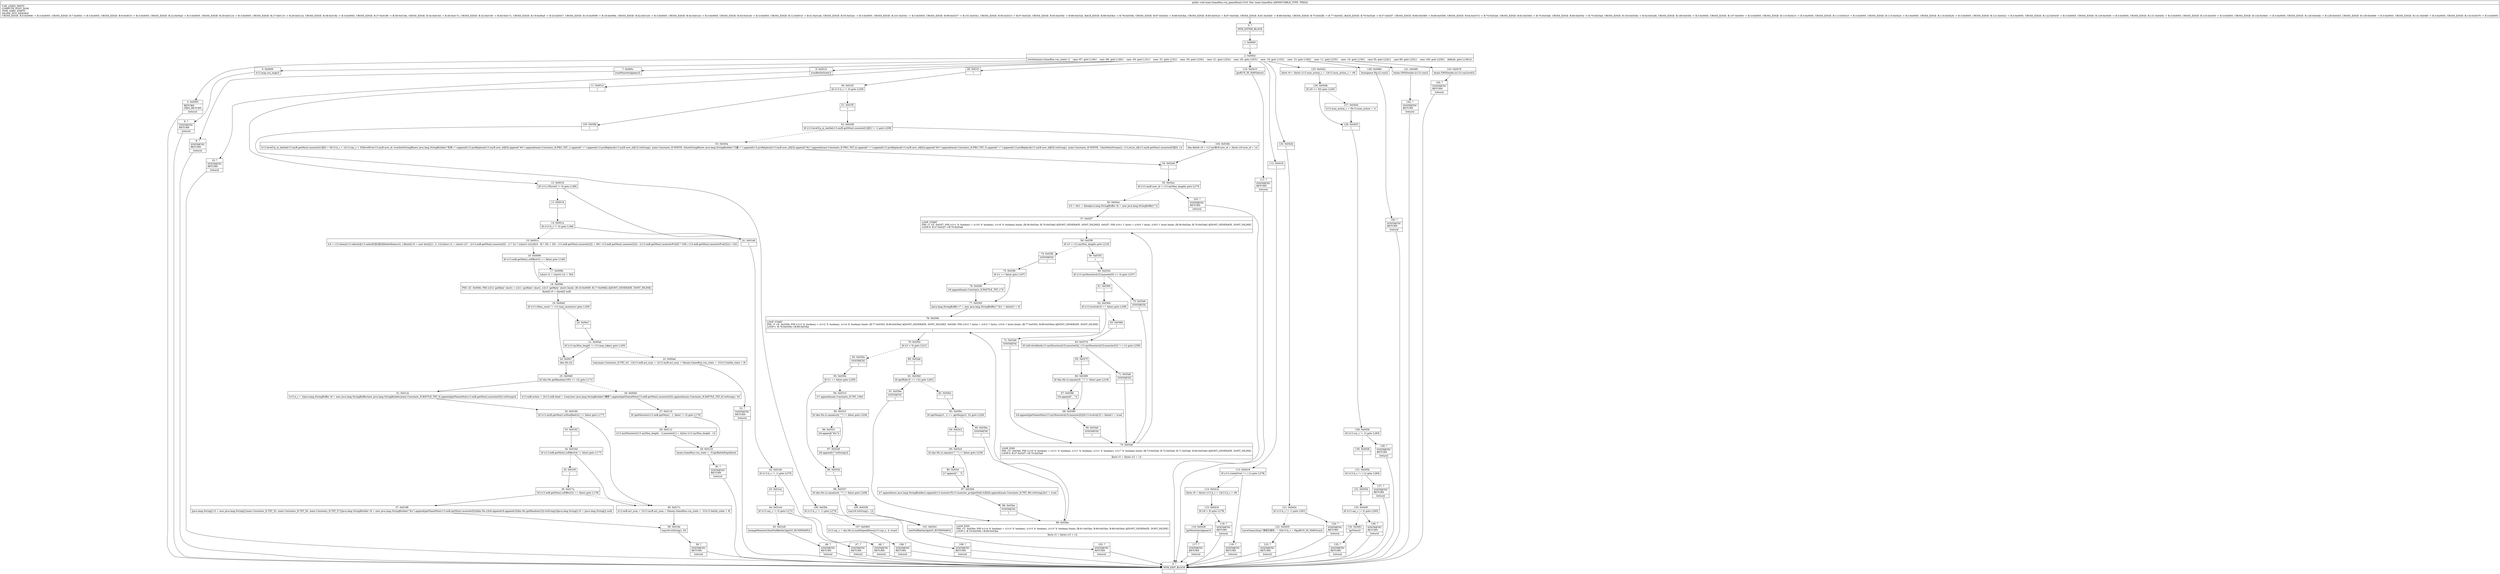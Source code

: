 digraph "CFG formain.GameRun.run_gameRun()V" {
Node_0 [shape=record,label="{0\:\ ?|MTH_ENTER_BLOCK\l|l}"];
Node_1 [shape=record,label="{1\:\ 0x0000|l}"];
Node_2 [shape=record,label="{2\:\ 0x0002|lswitch(main.GameRun.run_state) \{l    case \-87: goto L149;l    case \-86: goto L185;l    case \-50: goto L151;l    case \-31: goto L152;l    case \-30: goto L234;l    case \-21: goto L254;l    case \-20: goto L253;l    case \-19: goto L153;l    case \-15: goto L185;l    case \-11: goto L233;l    case \-10: goto L150;l    case 35: goto L242;l    case 69: goto L252;l    case 100: goto L239;l    default: goto L149;l\}l}"];
Node_3 [shape=record,label="{3\:\ 0x0005|RETURN\lORIG_RETURN\l|lreturnl}"];
Node_4 [shape=record,label="{4\:\ ?|MTH_EXIT_BLOCK\l|l}"];
Node_5 [shape=record,label="{5\:\ 0x0006|lr13.map.run_map()l}"];
Node_6 [shape=record,label="{6\:\ ?|SYNTHETIC\lRETURN\l|lreturnl}"];
Node_7 [shape=record,label="{7\:\ 0x000c|lrunMonsterAppear()l}"];
Node_8 [shape=record,label="{8\:\ ?|SYNTHETIC\lRETURN\l|lreturnl}"];
Node_9 [shape=record,label="{9\:\ 0x0010|lrunBattleState()l}"];
Node_10 [shape=record,label="{10\:\ ?|SYNTHETIC\lRETURN\l|lreturnl}"];
Node_11 [shape=record,label="{11\:\ 0x0014|l}"];
Node_12 [shape=record,label="{12\:\ 0x0016|lif (r13.cThrowX != 0) goto L180l}"];
Node_13 [shape=record,label="{13\:\ 0x0018|l}"];
Node_14 [shape=record,label="{14\:\ 0x001a|lif (r13.b_c != 0) goto L180l}"];
Node_15 [shape=record,label="{15\:\ 0x001c|lr4 = r13.items[r13.selectx][r13.select[0][0]][0]ldeleteItems(r4, 1)lbyte[] r0 = new byte[]\{1, 3, 14\}lshort r2 = (short) (((7 \- ((r13.enB.getMon().monster[5] \- 1) * 2)) * ((short) (((((r0[r4 \- 9] * 30) + 50) \- r13.enB.getMon().monster[2]) + (60 \/ r13.enB.getMon().monster[2])) \- ((r13.enB.getMon().monsterPro[0] * 100) \/ r13.enB.getMon().monsterPro[2])))) \/ 10)l}"];
Node_16 [shape=record,label="{16\:\ 0x0099|lif (r13.enB.getMon().isEffect(3) == false) goto L160l}"];
Node_17 [shape=record,label="{17\:\ 0x009b|lshort r2 = (short) (r2 + 30)l}"];
Node_18 [shape=record,label="{18\:\ 0x009e|PHI: r2l  0x009e: PHI (r2v2 'getRate' short) = (r2v1 'getRate' short), (r2v3 'getRate' short) binds: [B:16:0x0099, B:17:0x009b] A[DONT_GENERATE, DONT_INLINE]\l|lbyte[] r0 = (byte[]) nulll}"];
Node_19 [shape=record,label="{19\:\ 0x00a5|lif (r13.cMon_count != r13.max_monsters) goto L165l}"];
Node_20 [shape=record,label="{20\:\ 0x00a7|l}"];
Node_21 [shape=record,label="{21\:\ 0x00ab|lif (r13.myMon_length != r13.max_takes) goto L165l}"];
Node_22 [shape=record,label="{22\:\ 0x00ad|lsay(main.Constants_H.TXT_43, \-1)lr13.enB.act_num = 1lr13.myB.act_num = 0lmain.GameRun.run_state = \-31lr13.battle_state = 9l}"];
Node_23 [shape=record,label="{23\:\ ?|SYNTHETIC\lRETURN\l|lreturnl}"];
Node_24 [shape=record,label="{24\:\ 0x00c7|ldm.Ms.i()l}"];
Node_25 [shape=record,label="{25\:\ 0x00d0|lif (dm.Ms.getRandom(100) \>= r2) goto L171l}"];
Node_26 [shape=record,label="{26\:\ 0x00d2|lr13.enB.action = 2lr13.enB.dead = 1lsay(new java.lang.StringBuilder(\"捕获\").append(getNameMon(r13.enB.getMon().monster[0])).append(main.Constants_H.BATTLE_TXT_8).toString(), 0)l}"];
Node_27 [shape=record,label="{27\:\ 0x0110|lif (getMonster(r13.enB.getMon(), \-1, false) != 0) goto L170l}"];
Node_28 [shape=record,label="{28\:\ 0x0112|lr13.myMonsters[r13.myMon_length \- 1].monster[1] = (byte) (r13.myMon_length \- 1)l}"];
Node_29 [shape=record,label="{29\:\ 0x0124|lmain.GameRun.run_state = \-31lgoBattleExp(false)l}"];
Node_30 [shape=record,label="{30\:\ ?|SYNTHETIC\lRETURN\l|lreturnl}"];
Node_31 [shape=record,label="{31\:\ 0x012e|lr13.b_c = 1ljava.lang.StringBuffer r8 = new java.lang.StringBuffer(new java.lang.StringBuilder(main.Constants_H.BATTLE_TXT_9).append(getNameMon(r13.enB.getMon().monster[0])).toString())l}"];
Node_32 [shape=record,label="{32\:\ 0x0160|lif (r13.myB.getMon().isMonReel(41) != false) goto L177l}"];
Node_33 [shape=record,label="{33\:\ 0x0162|l}"];
Node_34 [shape=record,label="{34\:\ 0x016d|lif (r13.enB.getMon().isEffect(4) != false) goto L177l}"];
Node_35 [shape=record,label="{35\:\ 0x016f|l}"];
Node_36 [shape=record,label="{36\:\ 0x017a|lif (r13.enB.getMon().isEffect(3) == false) goto L179l}"];
Node_37 [shape=record,label="{37\:\ 0x0198|ljava.lang.String[] r5 = new java.lang.String[]\{main.Constants_H.TXT_55, main.Constants_H.TXT_56, main.Constants_H.TXT_57\}ljava.lang.StringBuilder r9 = new java.lang.StringBuilder(\"#n\").append(getNameMon(r13.enB.getMon().monster[0]))ldm.Ms.i()lr8.append(r9.append(r5[dm.Ms.getRandom(3)]).toString())ljava.lang.String[] r0 = (java.lang.String[]) nulll}"];
Node_38 [shape=record,label="{38\:\ 0x018e|lsay(r8.toString(), 0)l}"];
Node_39 [shape=record,label="{39\:\ ?|SYNTHETIC\lRETURN\l|lreturnl}"];
Node_40 [shape=record,label="{40\:\ 0x017c|lr13.enB.act_num = 1lr13.myB.act_num = 0lmain.GameRun.run_state = \-31lr13.battle_state = 9l}"];
Node_41 [shape=record,label="{41\:\ 0x01dd|l}"];
Node_42 [shape=record,label="{42\:\ 0x01e0|lif (r13.b_c != 1) goto L270l}"];
Node_43 [shape=record,label="{43\:\ 0x01e2|l}"];
Node_44 [shape=record,label="{44\:\ 0x01e4|lif (r13.say_c != 0) goto L271l}"];
Node_45 [shape=record,label="{45\:\ 0x01e6|larangeMonster()lsetNullBattle()lgoGO_RUNINMAP()l}"];
Node_46 [shape=record,label="{46\:\ ?|SYNTHETIC\lRETURN\l|lreturnl}"];
Node_47 [shape=record,label="{47\:\ ?|SYNTHETIC\lRETURN\l|lreturnl}"];
Node_48 [shape=record,label="{48\:\ ?|SYNTHETIC\lRETURN\l|lreturnl}"];
Node_49 [shape=record,label="{49\:\ 0x01f1|l}"];
Node_50 [shape=record,label="{50\:\ 0x01f3|lif (r13.b_c != 0) goto L230l}"];
Node_51 [shape=record,label="{51\:\ 0x01f5|l}"];
Node_52 [shape=record,label="{52\:\ 0x0208|lif (r13.levelUp_in_battle[r13.myB.getMon().monster[1]][0] != 1) goto L209l}"];
Node_53 [shape=record,label="{53\:\ 0x020a|lr13.levelUp_in_battle[r13.myB.getMon().monster[1]][0] = 0lr13.b_c = 1lr13.say_s = 52llevelPro(r13.myB.now_id, true)lsetStringB(new java.lang.StringBuilder(\"生命;+\").append(r13.proReplace[r13.myB.now_id][0]).append(\"#n\").append(main.Constants_H.PRO_TXT_1).append(\";+\").append(r13.proReplace[r13.myB.now_id][1]).toString(), main.Constants_H.WIDTH, 0)lsetStringB(new java.lang.StringBuilder(\"力量;+\").append(r13.proReplace[r13.myB.now_id][3]).append(\"#n\").append(main.Constants_H.PRO_TXT_4).append(\";+\").append(r13.proReplace[r13.myB.now_id][4]).append(\"#n\").append(main.Constants_H.PRO_TXT_5).append(\";+\").append(r13.proReplace[r13.myB.now_id][5]).toString(), main.Constants_H.WIDTH, 1)linitMonStream(2, r13.mList_id[r13.myB.getMon().monster[0]][0], 1)l}"];
Node_54 [shape=record,label="{54\:\ 0x02e6|l}"];
Node_55 [shape=record,label="{55\:\ 0x02ec|lif (r13.myB.now_id \< r13.myMon_length) goto L273l}"];
Node_56 [shape=record,label="{56\:\ 0x02ee|lr3 = 0lr1 = falseljava.lang.StringBuffer r6 = new java.lang.StringBuffer(\"\")l}"];
Node_57 [shape=record,label="{57\:\ 0x02f7|LOOP_START\lPHI: r1 r3l  0x02f7: PHI (r1v1 'b' boolean) = (r1v0 'b' boolean), (r1v6 'b' boolean) binds: [B:56:0x02ee, B:70:0x03a6] A[DONT_GENERATE, DONT_INLINE]l  0x02f7: PHI (r3v1 'i' byte) = (r3v0 'i' byte), (r3v5 'i' byte) binds: [B:56:0x02ee, B:70:0x03a6] A[DONT_GENERATE, DONT_INLINE]\lLOOP:0: B:57:0x02f7\-\>B:70:0x03a6\l|l}"];
Node_58 [shape=record,label="{58\:\ 0x02f9|lif (r3 \< r13.myMon_length) goto L210l}"];
Node_59 [shape=record,label="{59\:\ 0x0355|l}"];
Node_60 [shape=record,label="{60\:\ 0x035e|lif (r13.myMonsters[r3].monster[5] \<= 0) goto L257l}"];
Node_61 [shape=record,label="{61\:\ 0x0360|l}"];
Node_62 [shape=record,label="{62\:\ 0x0364|lif (r13.evolve[r3] == false) goto L258l}"];
Node_63 [shape=record,label="{63\:\ 0x0366|l}"];
Node_64 [shape=record,label="{64\:\ 0x037d|lif (isEvolveKind(r13.myMonsters[r3].monster[4], r13.myMonsters[r3].monster[2]) != (\-1)) goto L259l}"];
Node_65 [shape=record,label="{65\:\ 0x037f|l}"];
Node_66 [shape=record,label="{66\:\ 0x0389|lif (dm.Ms.i().equals(r6, \"\") != false) goto L219l}"];
Node_67 [shape=record,label="{67\:\ 0x038b|lr6.append(\"、\")l}"];
Node_68 [shape=record,label="{68\:\ 0x0390|lr6.append(getNameMon(r13.myMonsters[r3].monster[0]))lr13.evolve[r3] = falselr1 = truel}"];
Node_69 [shape=record,label="{69\:\ 0x03a6|SYNTHETIC\l|l}"];
Node_70 [shape=record,label="{70\:\ 0x03a6|LOOP_END\lPHI: r1l  0x03a6: PHI (r1v6 'b' boolean) = (r1v1 'b' boolean), (r1v1 'b' boolean), (r1v1 'b' boolean), (r1v7 'b' boolean) binds: [B:73:0x03a6, B:72:0x03a6, B:71:0x03a6, B:69:0x03a6] A[DONT_GENERATE, DONT_INLINE]\lLOOP:0: B:57:0x02f7\-\>B:70:0x03a6\l|lbyte r3 = (byte) (r3 + 1)l}"];
Node_71 [shape=record,label="{71\:\ 0x03a6|SYNTHETIC\l|l}"];
Node_72 [shape=record,label="{72\:\ 0x03a6|SYNTHETIC\l|l}"];
Node_73 [shape=record,label="{73\:\ 0x03a6|SYNTHETIC\l|l}"];
Node_74 [shape=record,label="{74\:\ 0x02fb|SYNTHETIC\l|l}"];
Node_75 [shape=record,label="{75\:\ 0x02fb|lif (r1 == false) goto L197l}"];
Node_76 [shape=record,label="{76\:\ 0x02fd|lr6.append(main.Constants_H.BATTLE_TXT_17)l}"];
Node_77 [shape=record,label="{77\:\ 0x0302|ljava.lang.StringBuffer r7 = new java.lang.StringBuffer(\"\")lr1 = falselr3 = 0l}"];
Node_78 [shape=record,label="{78\:\ 0x030b|LOOP_START\lPHI: r1 r3l  0x030b: PHI (r1v3 'b' boolean) = (r1v2 'b' boolean), (r1v4 'b' boolean) binds: [B:77:0x0302, B:89:0x03be] A[DONT_GENERATE, DONT_INLINE]l  0x030b: PHI (r3v3 'i' byte) = (r3v2 'i' byte), (r3v4 'i' byte) binds: [B:77:0x0302, B:89:0x03be] A[DONT_GENERATE, DONT_INLINE]\lLOOP:1: B:78:0x030b\-\>B:89:0x03be\l|l}"];
Node_79 [shape=record,label="{79\:\ 0x030c|lif (r3 \< 5) goto L221l}"];
Node_80 [shape=record,label="{80\:\ 0x03ab|l}"];
Node_81 [shape=record,label="{81\:\ 0x03b0|lif (getRid(r3) == (\-2)) goto L261l}"];
Node_82 [shape=record,label="{82\:\ 0x03b2|l}"];
Node_83 [shape=record,label="{83\:\ 0x03bc|lif (getNexp(r3, 1) == getNexp(r3, 3)) goto L226l}"];
Node_84 [shape=record,label="{84\:\ 0x03c3|l}"];
Node_85 [shape=record,label="{85\:\ 0x03cd|lif (dm.Ms.i().equals(r7, \"\") != false) goto L229l}"];
Node_86 [shape=record,label="{86\:\ 0x03cf|lr7.append(\"、\")l}"];
Node_87 [shape=record,label="{87\:\ 0x03d4|lr7.append(new java.lang.StringBuilder().append(r13.monsterT[r13.monster_pro[getNid(r3)][6]]).append(main.Constants_H.TXT_96).toString())lr1 = truel}"];
Node_88 [shape=record,label="{88\:\ 0x03be|SYNTHETIC\l|l}"];
Node_89 [shape=record,label="{89\:\ 0x03be|LOOP_END\lPHI: r1l  0x03be: PHI (r1v4 'b' boolean) = (r1v3 'b' boolean), (r1v3 'b' boolean), (r1v5 'b' boolean) binds: [B:91:0x03be, B:90:0x03be, B:88:0x03be] A[DONT_GENERATE, DONT_INLINE]\lLOOP:1: B:78:0x030b\-\>B:89:0x03be\l|lbyte r3 = (byte) (r3 + 1)l}"];
Node_90 [shape=record,label="{90\:\ 0x03be|SYNTHETIC\l|l}"];
Node_91 [shape=record,label="{91\:\ 0x03be|SYNTHETIC\l|l}"];
Node_92 [shape=record,label="{92\:\ 0x030e|SYNTHETIC\l|l}"];
Node_93 [shape=record,label="{93\:\ 0x030e|lif (r1 == false) goto L205l}"];
Node_94 [shape=record,label="{94\:\ 0x0310|lr7.append(main.Constants_H.TXT_106)l}"];
Node_95 [shape=record,label="{95\:\ 0x031f|lif (dm.Ms.i().equals(r6, \"\") != false) goto L204l}"];
Node_96 [shape=record,label="{96\:\ 0x0321|lr6.append(\"#n\")l}"];
Node_97 [shape=record,label="{97\:\ 0x0326|lr6.append(r7.toString())l}"];
Node_98 [shape=record,label="{98\:\ 0x032d|l}"];
Node_99 [shape=record,label="{99\:\ 0x0337|lif (dm.Ms.i().equals(r6, \"\") != false) goto L208l}"];
Node_100 [shape=record,label="{100\:\ 0x0339|lsay(r6.toString(), \-1)l}"];
Node_101 [shape=record,label="{101\:\ 0x0341|lsetNullBattle()lgoGO_RUNINMAP()l}"];
Node_102 [shape=record,label="{102\:\ ?|SYNTHETIC\lRETURN\l|lreturnl}"];
Node_103 [shape=record,label="{103\:\ ?|SYNTHETIC\lRETURN\l|lreturnl}"];
Node_104 [shape=record,label="{104\:\ 0x034b|ldm.Battle r9 = r13.myBlr9.now_id = (byte) (r9.now_id + 1)l}"];
Node_105 [shape=record,label="{105\:\ 0x03fb|l}"];
Node_106 [shape=record,label="{106\:\ 0x03fe|lif (r13.b_c != 1) goto L275l}"];
Node_107 [shape=record,label="{107\:\ 0x0400|lr13.say_s = dm.Ms.i().mathSpeedDown(r13.say_s, 4, true)l}"];
Node_108 [shape=record,label="{108\:\ ?|SYNTHETIC\lRETURN\l|lreturnl}"];
Node_109 [shape=record,label="{109\:\ ?|SYNTHETIC\lRETURN\l|lreturnl}"];
Node_110 [shape=record,label="{110\:\ 0x0410|lgoRUN_IN_MAP(false)l}"];
Node_111 [shape=record,label="{111\:\ ?|SYNTHETIC\lRETURN\l|lreturnl}"];
Node_112 [shape=record,label="{112\:\ 0x0416|l}"];
Node_113 [shape=record,label="{113\:\ 0x0419|lif (r13.createOver != (\-1)) goto L278l}"];
Node_114 [shape=record,label="{114\:\ 0x041b|lbyte r9 = (byte) (r13.b_c + 1)lr13.b_c = r9l}"];
Node_115 [shape=record,label="{115\:\ 0x0424|lif (r9 \< 8) goto L279l}"];
Node_116 [shape=record,label="{116\:\ 0x0426|lgoMontsterAppear()l}"];
Node_117 [shape=record,label="{117\:\ ?|SYNTHETIC\lRETURN\l|lreturnl}"];
Node_118 [shape=record,label="{118\:\ ?|SYNTHETIC\lRETURN\l|lreturnl}"];
Node_119 [shape=record,label="{119\:\ ?|SYNTHETIC\lRETURN\l|lreturnl}"];
Node_120 [shape=record,label="{120\:\ 0x042b|l}"];
Node_121 [shape=record,label="{121\:\ 0x042e|lif (r13.b_c != 1) goto L281l}"];
Node_122 [shape=record,label="{122\:\ 0x0430|lsaveGame()lsay(\"游戏已保存。\", 0)lr13.b_c = 0lgoRUN_IN_MAP(true)l}"];
Node_123 [shape=record,label="{123\:\ ?|SYNTHETIC\lRETURN\l|lreturnl}"];
Node_124 [shape=record,label="{124\:\ ?|SYNTHETIC\lRETURN\l|lreturnl}"];
Node_125 [shape=record,label="{125\:\ 0x0442|lbyte r9 = (byte) (r13.mon_action_c + 1)lr13.mon_action_c = r9l}"];
Node_126 [shape=record,label="{126\:\ 0x044b|lif (r9 \<= 50) goto L245l}"];
Node_127 [shape=record,label="{127\:\ 0x044d|lr13.mon_action_c = 0lr13.mon_action = 1l}"];
Node_128 [shape=record,label="{128\:\ 0x0453|l}"];
Node_129 [shape=record,label="{129\:\ 0x0456|lif (r13.cur_c != 2) goto L283l}"];
Node_130 [shape=record,label="{130\:\ 0x0458|l}"];
Node_131 [shape=record,label="{131\:\ 0x045b|lif (r13.b_c != (\-1)) goto L284l}"];
Node_132 [shape=record,label="{132\:\ 0x045d|l}"];
Node_133 [shape=record,label="{133\:\ 0x045f|lif (r13.say_s != 0) goto L285l}"];
Node_134 [shape=record,label="{134\:\ 0x0461|lgoView()l}"];
Node_135 [shape=record,label="{135\:\ ?|SYNTHETIC\lRETURN\l|lreturnl}"];
Node_136 [shape=record,label="{136\:\ ?|SYNTHETIC\lRETURN\l|lreturnl}"];
Node_137 [shape=record,label="{137\:\ ?|SYNTHETIC\lRETURN\l|lreturnl}"];
Node_138 [shape=record,label="{138\:\ ?|SYNTHETIC\lRETURN\l|lreturnl}"];
Node_139 [shape=record,label="{139\:\ 0x0466|lminigame.Mg.i().run()l}"];
Node_140 [shape=record,label="{140\:\ ?|SYNTHETIC\lRETURN\l|lreturnl}"];
Node_141 [shape=record,label="{141\:\ 0x046f|lmain.SMSSender.i(r13).run()l}"];
Node_142 [shape=record,label="{142\:\ ?|SYNTHETIC\lRETURN\l|lreturnl}"];
Node_143 [shape=record,label="{143\:\ 0x0478|lmain.SMSSender.i(r13).runLevel()l}"];
Node_144 [shape=record,label="{144\:\ ?|SYNTHETIC\lRETURN\l|lreturnl}"];
MethodNode[shape=record,label="{public void main.GameRun.run_gameRun((r13v0 'this' main.GameRun A[IMMUTABLE_TYPE, THIS]))  | USE_LINES_HINTS\lCOMPUTE_POST_DOM\lTYPE_VARS: EMPTY\lINLINE_NOT_NEEDED\lCROSS_EDGE: B:5:0x0006 \-\> B:3:0x0005, CROSS_EDGE: B:7:0x000c \-\> B:3:0x0005, CROSS_EDGE: B:9:0x0010 \-\> B:3:0x0005, CROSS_EDGE: B:22:0x00ad \-\> B:3:0x0005, CROSS_EDGE: B:29:0x0124 \-\> B:3:0x0005, CROSS_EDGE: B:27:0x0110 \-\> B:29:0x0124, CROSS_EDGE: B:38:0x018e \-\> B:3:0x0005, CROSS_EDGE: B:37:0x0198 \-\> B:38:0x018e, CROSS_EDGE: B:34:0x016d \-\> B:40:0x017c, CROSS_EDGE: B:32:0x0160 \-\> B:40:0x017c, CROSS_EDGE: B:19:0x00a5 \-\> B:24:0x00c7, CROSS_EDGE: B:16:0x0099 \-\> B:18:0x009e, CROSS_EDGE: B:42:0x01e0 \-\> B:3:0x0005, CROSS_EDGE: B:44:0x01e4 \-\> B:3:0x0005, CROSS_EDGE: B:45:0x01e6 \-\> B:3:0x0005, CROSS_EDGE: B:12:0x0016 \-\> B:41:0x01dd, CROSS_EDGE: B:55:0x02ec \-\> B:3:0x0005, CROSS_EDGE: B:101:0x0341 \-\> B:3:0x0005, CROSS_EDGE: B:99:0x0337 \-\> B:101:0x0341, CROSS_EDGE: B:95:0x031f \-\> B:97:0x0326, CROSS_EDGE: B:93:0x030e \-\> B:98:0x032d, BACK_EDGE: B:89:0x03be \-\> B:78:0x030b, CROSS_EDGE: B:87:0x03d4 \-\> B:89:0x03be, CROSS_EDGE: B:85:0x03cd \-\> B:87:0x03d4, CROSS_EDGE: B:81:0x03b0 \-\> B:89:0x03be, CROSS_EDGE: B:75:0x02fb \-\> B:77:0x0302, BACK_EDGE: B:70:0x03a6 \-\> B:57:0x02f7, CROSS_EDGE: B:66:0x0389 \-\> B:68:0x0390, CROSS_EDGE: B:64:0x037d \-\> B:70:0x03a6, CROSS_EDGE: B:62:0x0364 \-\> B:70:0x03a6, CROSS_EDGE: B:60:0x035e \-\> B:70:0x03a6, CROSS_EDGE: B:104:0x034b \-\> B:54:0x02e6, CROSS_EDGE: B:106:0x03fe \-\> B:3:0x0005, CROSS_EDGE: B:107:0x0400 \-\> B:3:0x0005, CROSS_EDGE: B:110:0x0410 \-\> B:3:0x0005, CROSS_EDGE: B:113:0x0419 \-\> B:3:0x0005, CROSS_EDGE: B:115:0x0424 \-\> B:3:0x0005, CROSS_EDGE: B:116:0x0426 \-\> B:3:0x0005, CROSS_EDGE: B:121:0x042e \-\> B:3:0x0005, CROSS_EDGE: B:122:0x0430 \-\> B:3:0x0005, CROSS_EDGE: B:129:0x0456 \-\> B:3:0x0005, CROSS_EDGE: B:131:0x045b \-\> B:3:0x0005, CROSS_EDGE: B:133:0x045f \-\> B:3:0x0005, CROSS_EDGE: B:134:0x0461 \-\> B:3:0x0005, CROSS_EDGE: B:126:0x044b \-\> B:128:0x0453, CROSS_EDGE: B:139:0x0466 \-\> B:3:0x0005, CROSS_EDGE: B:141:0x046f \-\> B:3:0x0005, CROSS_EDGE: B:143:0x0478 \-\> B:3:0x0005\l}"];
MethodNode -> Node_0;
Node_0 -> Node_1;
Node_1 -> Node_2;
Node_2 -> Node_3;
Node_2 -> Node_5;
Node_2 -> Node_7;
Node_2 -> Node_9;
Node_2 -> Node_11;
Node_2 -> Node_49;
Node_2 -> Node_110;
Node_2 -> Node_112;
Node_2 -> Node_120;
Node_2 -> Node_125;
Node_2 -> Node_139;
Node_2 -> Node_141;
Node_2 -> Node_143;
Node_3 -> Node_4;
Node_5 -> Node_6;
Node_6 -> Node_4;
Node_7 -> Node_8;
Node_8 -> Node_4;
Node_9 -> Node_10;
Node_10 -> Node_4;
Node_11 -> Node_12;
Node_12 -> Node_13[style=dashed];
Node_12 -> Node_41;
Node_13 -> Node_14;
Node_14 -> Node_15[style=dashed];
Node_14 -> Node_41;
Node_15 -> Node_16;
Node_16 -> Node_17[style=dashed];
Node_16 -> Node_18;
Node_17 -> Node_18;
Node_18 -> Node_19;
Node_19 -> Node_20[style=dashed];
Node_19 -> Node_24;
Node_20 -> Node_21;
Node_21 -> Node_22[style=dashed];
Node_21 -> Node_24;
Node_22 -> Node_23;
Node_23 -> Node_4;
Node_24 -> Node_25;
Node_25 -> Node_26[style=dashed];
Node_25 -> Node_31;
Node_26 -> Node_27;
Node_27 -> Node_28[style=dashed];
Node_27 -> Node_29;
Node_28 -> Node_29;
Node_29 -> Node_30;
Node_30 -> Node_4;
Node_31 -> Node_32;
Node_32 -> Node_33[style=dashed];
Node_32 -> Node_40;
Node_33 -> Node_34;
Node_34 -> Node_35[style=dashed];
Node_34 -> Node_40;
Node_35 -> Node_36;
Node_36 -> Node_40[style=dashed];
Node_36 -> Node_37;
Node_37 -> Node_38;
Node_38 -> Node_39;
Node_39 -> Node_4;
Node_40 -> Node_38;
Node_41 -> Node_42;
Node_42 -> Node_43[style=dashed];
Node_42 -> Node_48;
Node_43 -> Node_44;
Node_44 -> Node_45[style=dashed];
Node_44 -> Node_47;
Node_45 -> Node_46;
Node_46 -> Node_4;
Node_47 -> Node_4;
Node_48 -> Node_4;
Node_49 -> Node_50;
Node_50 -> Node_51[style=dashed];
Node_50 -> Node_105;
Node_51 -> Node_52;
Node_52 -> Node_53[style=dashed];
Node_52 -> Node_104;
Node_53 -> Node_54;
Node_54 -> Node_55;
Node_55 -> Node_56[style=dashed];
Node_55 -> Node_103;
Node_56 -> Node_57;
Node_57 -> Node_58;
Node_58 -> Node_59;
Node_58 -> Node_74[style=dashed];
Node_59 -> Node_60;
Node_60 -> Node_61[style=dashed];
Node_60 -> Node_73;
Node_61 -> Node_62;
Node_62 -> Node_63[style=dashed];
Node_62 -> Node_72;
Node_63 -> Node_64;
Node_64 -> Node_65[style=dashed];
Node_64 -> Node_71;
Node_65 -> Node_66;
Node_66 -> Node_67[style=dashed];
Node_66 -> Node_68;
Node_67 -> Node_68;
Node_68 -> Node_69;
Node_69 -> Node_70;
Node_70 -> Node_57;
Node_71 -> Node_70;
Node_72 -> Node_70;
Node_73 -> Node_70;
Node_74 -> Node_75;
Node_75 -> Node_76[style=dashed];
Node_75 -> Node_77;
Node_76 -> Node_77;
Node_77 -> Node_78;
Node_78 -> Node_79;
Node_79 -> Node_80;
Node_79 -> Node_92[style=dashed];
Node_80 -> Node_81;
Node_81 -> Node_82[style=dashed];
Node_81 -> Node_91;
Node_82 -> Node_83;
Node_83 -> Node_84;
Node_83 -> Node_90[style=dashed];
Node_84 -> Node_85;
Node_85 -> Node_86[style=dashed];
Node_85 -> Node_87;
Node_86 -> Node_87;
Node_87 -> Node_88;
Node_88 -> Node_89;
Node_89 -> Node_78;
Node_90 -> Node_89;
Node_91 -> Node_89;
Node_92 -> Node_93;
Node_93 -> Node_94[style=dashed];
Node_93 -> Node_98;
Node_94 -> Node_95;
Node_95 -> Node_96[style=dashed];
Node_95 -> Node_97;
Node_96 -> Node_97;
Node_97 -> Node_98;
Node_98 -> Node_99;
Node_99 -> Node_100[style=dashed];
Node_99 -> Node_101;
Node_100 -> Node_101;
Node_101 -> Node_102;
Node_102 -> Node_4;
Node_103 -> Node_4;
Node_104 -> Node_54;
Node_105 -> Node_106;
Node_106 -> Node_107[style=dashed];
Node_106 -> Node_109;
Node_107 -> Node_108;
Node_108 -> Node_4;
Node_109 -> Node_4;
Node_110 -> Node_111;
Node_111 -> Node_4;
Node_112 -> Node_113;
Node_113 -> Node_114[style=dashed];
Node_113 -> Node_119;
Node_114 -> Node_115;
Node_115 -> Node_116[style=dashed];
Node_115 -> Node_118;
Node_116 -> Node_117;
Node_117 -> Node_4;
Node_118 -> Node_4;
Node_119 -> Node_4;
Node_120 -> Node_121;
Node_121 -> Node_122[style=dashed];
Node_121 -> Node_124;
Node_122 -> Node_123;
Node_123 -> Node_4;
Node_124 -> Node_4;
Node_125 -> Node_126;
Node_126 -> Node_127[style=dashed];
Node_126 -> Node_128;
Node_127 -> Node_128;
Node_128 -> Node_129;
Node_129 -> Node_130[style=dashed];
Node_129 -> Node_138;
Node_130 -> Node_131;
Node_131 -> Node_132[style=dashed];
Node_131 -> Node_137;
Node_132 -> Node_133;
Node_133 -> Node_134[style=dashed];
Node_133 -> Node_136;
Node_134 -> Node_135;
Node_135 -> Node_4;
Node_136 -> Node_4;
Node_137 -> Node_4;
Node_138 -> Node_4;
Node_139 -> Node_140;
Node_140 -> Node_4;
Node_141 -> Node_142;
Node_142 -> Node_4;
Node_143 -> Node_144;
Node_144 -> Node_4;
}

